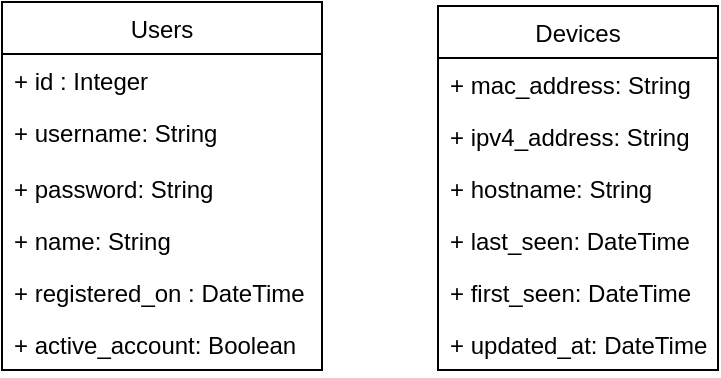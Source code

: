<mxfile version="16.5.1" type="device"><diagram id="s6ExBOoAFS_zaeHNBOOw" name="Page-1"><mxGraphModel dx="918" dy="854" grid="0" gridSize="10" guides="1" tooltips="1" connect="1" arrows="1" fold="1" page="1" pageScale="1" pageWidth="827" pageHeight="1169" math="0" shadow="0"><root><mxCell id="0"/><mxCell id="1" parent="0"/><mxCell id="m83mljwzfZF0JdVH7t9k-1" value="Users" style="swimlane;fontStyle=0;childLayout=stackLayout;horizontal=1;startSize=26;fillColor=none;horizontalStack=0;resizeParent=1;resizeParentMax=0;resizeLast=0;collapsible=1;marginBottom=0;" vertex="1" parent="1"><mxGeometry x="140" y="170" width="160" height="184" as="geometry"/></mxCell><mxCell id="m83mljwzfZF0JdVH7t9k-2" value="+ id : Integer" style="text;strokeColor=none;fillColor=none;align=left;verticalAlign=top;spacingLeft=4;spacingRight=4;overflow=hidden;rotatable=0;points=[[0,0.5],[1,0.5]];portConstraint=eastwest;" vertex="1" parent="m83mljwzfZF0JdVH7t9k-1"><mxGeometry y="26" width="160" height="26" as="geometry"/></mxCell><mxCell id="m83mljwzfZF0JdVH7t9k-3" value="+ username: String" style="text;strokeColor=none;fillColor=none;align=left;verticalAlign=top;spacingLeft=4;spacingRight=4;overflow=hidden;rotatable=0;points=[[0,0.5],[1,0.5]];portConstraint=eastwest;" vertex="1" parent="m83mljwzfZF0JdVH7t9k-1"><mxGeometry y="52" width="160" height="28" as="geometry"/></mxCell><mxCell id="m83mljwzfZF0JdVH7t9k-4" value="+ password: String" style="text;strokeColor=none;fillColor=none;align=left;verticalAlign=top;spacingLeft=4;spacingRight=4;overflow=hidden;rotatable=0;points=[[0,0.5],[1,0.5]];portConstraint=eastwest;" vertex="1" parent="m83mljwzfZF0JdVH7t9k-1"><mxGeometry y="80" width="160" height="26" as="geometry"/></mxCell><mxCell id="m83mljwzfZF0JdVH7t9k-7" value="+ name: String" style="text;strokeColor=none;fillColor=none;align=left;verticalAlign=top;spacingLeft=4;spacingRight=4;overflow=hidden;rotatable=0;points=[[0,0.5],[1,0.5]];portConstraint=eastwest;" vertex="1" parent="m83mljwzfZF0JdVH7t9k-1"><mxGeometry y="106" width="160" height="26" as="geometry"/></mxCell><mxCell id="m83mljwzfZF0JdVH7t9k-6" value="+ registered_on : DateTime" style="text;strokeColor=none;fillColor=none;align=left;verticalAlign=top;spacingLeft=4;spacingRight=4;overflow=hidden;rotatable=0;points=[[0,0.5],[1,0.5]];portConstraint=eastwest;" vertex="1" parent="m83mljwzfZF0JdVH7t9k-1"><mxGeometry y="132" width="160" height="26" as="geometry"/></mxCell><mxCell id="m83mljwzfZF0JdVH7t9k-5" value="+ active_account: Boolean" style="text;strokeColor=none;fillColor=none;align=left;verticalAlign=top;spacingLeft=4;spacingRight=4;overflow=hidden;rotatable=0;points=[[0,0.5],[1,0.5]];portConstraint=eastwest;" vertex="1" parent="m83mljwzfZF0JdVH7t9k-1"><mxGeometry y="158" width="160" height="26" as="geometry"/></mxCell><mxCell id="m83mljwzfZF0JdVH7t9k-8" value="Devices" style="swimlane;fontStyle=0;childLayout=stackLayout;horizontal=1;startSize=26;fillColor=none;horizontalStack=0;resizeParent=1;resizeParentMax=0;resizeLast=0;collapsible=1;marginBottom=0;" vertex="1" parent="1"><mxGeometry x="358" y="172" width="140" height="182" as="geometry"/></mxCell><mxCell id="m83mljwzfZF0JdVH7t9k-9" value="+ mac_address: String" style="text;strokeColor=none;fillColor=none;align=left;verticalAlign=top;spacingLeft=4;spacingRight=4;overflow=hidden;rotatable=0;points=[[0,0.5],[1,0.5]];portConstraint=eastwest;" vertex="1" parent="m83mljwzfZF0JdVH7t9k-8"><mxGeometry y="26" width="140" height="26" as="geometry"/></mxCell><mxCell id="m83mljwzfZF0JdVH7t9k-10" value="+ ipv4_address: String" style="text;strokeColor=none;fillColor=none;align=left;verticalAlign=top;spacingLeft=4;spacingRight=4;overflow=hidden;rotatable=0;points=[[0,0.5],[1,0.5]];portConstraint=eastwest;" vertex="1" parent="m83mljwzfZF0JdVH7t9k-8"><mxGeometry y="52" width="140" height="26" as="geometry"/></mxCell><mxCell id="m83mljwzfZF0JdVH7t9k-11" value="+ hostname: String" style="text;strokeColor=none;fillColor=none;align=left;verticalAlign=top;spacingLeft=4;spacingRight=4;overflow=hidden;rotatable=0;points=[[0,0.5],[1,0.5]];portConstraint=eastwest;" vertex="1" parent="m83mljwzfZF0JdVH7t9k-8"><mxGeometry y="78" width="140" height="26" as="geometry"/></mxCell><mxCell id="m83mljwzfZF0JdVH7t9k-14" value="+ last_seen: DateTime" style="text;strokeColor=none;fillColor=none;align=left;verticalAlign=top;spacingLeft=4;spacingRight=4;overflow=hidden;rotatable=0;points=[[0,0.5],[1,0.5]];portConstraint=eastwest;" vertex="1" parent="m83mljwzfZF0JdVH7t9k-8"><mxGeometry y="104" width="140" height="26" as="geometry"/></mxCell><mxCell id="m83mljwzfZF0JdVH7t9k-13" value="+ first_seen: DateTime" style="text;strokeColor=none;fillColor=none;align=left;verticalAlign=top;spacingLeft=4;spacingRight=4;overflow=hidden;rotatable=0;points=[[0,0.5],[1,0.5]];portConstraint=eastwest;" vertex="1" parent="m83mljwzfZF0JdVH7t9k-8"><mxGeometry y="130" width="140" height="26" as="geometry"/></mxCell><mxCell id="m83mljwzfZF0JdVH7t9k-12" value="+ updated_at: DateTime" style="text;strokeColor=none;fillColor=none;align=left;verticalAlign=top;spacingLeft=4;spacingRight=4;overflow=hidden;rotatable=0;points=[[0,0.5],[1,0.5]];portConstraint=eastwest;" vertex="1" parent="m83mljwzfZF0JdVH7t9k-8"><mxGeometry y="156" width="140" height="26" as="geometry"/></mxCell></root></mxGraphModel></diagram></mxfile>